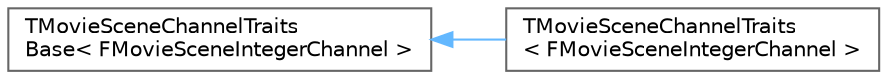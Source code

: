 digraph "Graphical Class Hierarchy"
{
 // INTERACTIVE_SVG=YES
 // LATEX_PDF_SIZE
  bgcolor="transparent";
  edge [fontname=Helvetica,fontsize=10,labelfontname=Helvetica,labelfontsize=10];
  node [fontname=Helvetica,fontsize=10,shape=box,height=0.2,width=0.4];
  rankdir="LR";
  Node0 [id="Node000000",label="TMovieSceneChannelTraits\lBase\< FMovieSceneIntegerChannel \>",height=0.2,width=0.4,color="grey40", fillcolor="white", style="filled",URL="$d3/dfc/structTMovieSceneChannelTraitsBase.html",tooltip=" "];
  Node0 -> Node1 [id="edge8298_Node000000_Node000001",dir="back",color="steelblue1",style="solid",tooltip=" "];
  Node1 [id="Node000001",label="TMovieSceneChannelTraits\l\< FMovieSceneIntegerChannel \>",height=0.2,width=0.4,color="grey40", fillcolor="white", style="filled",URL="$d3/d9b/structTMovieSceneChannelTraits_3_01FMovieSceneIntegerChannel_01_4.html",tooltip=" "];
}

